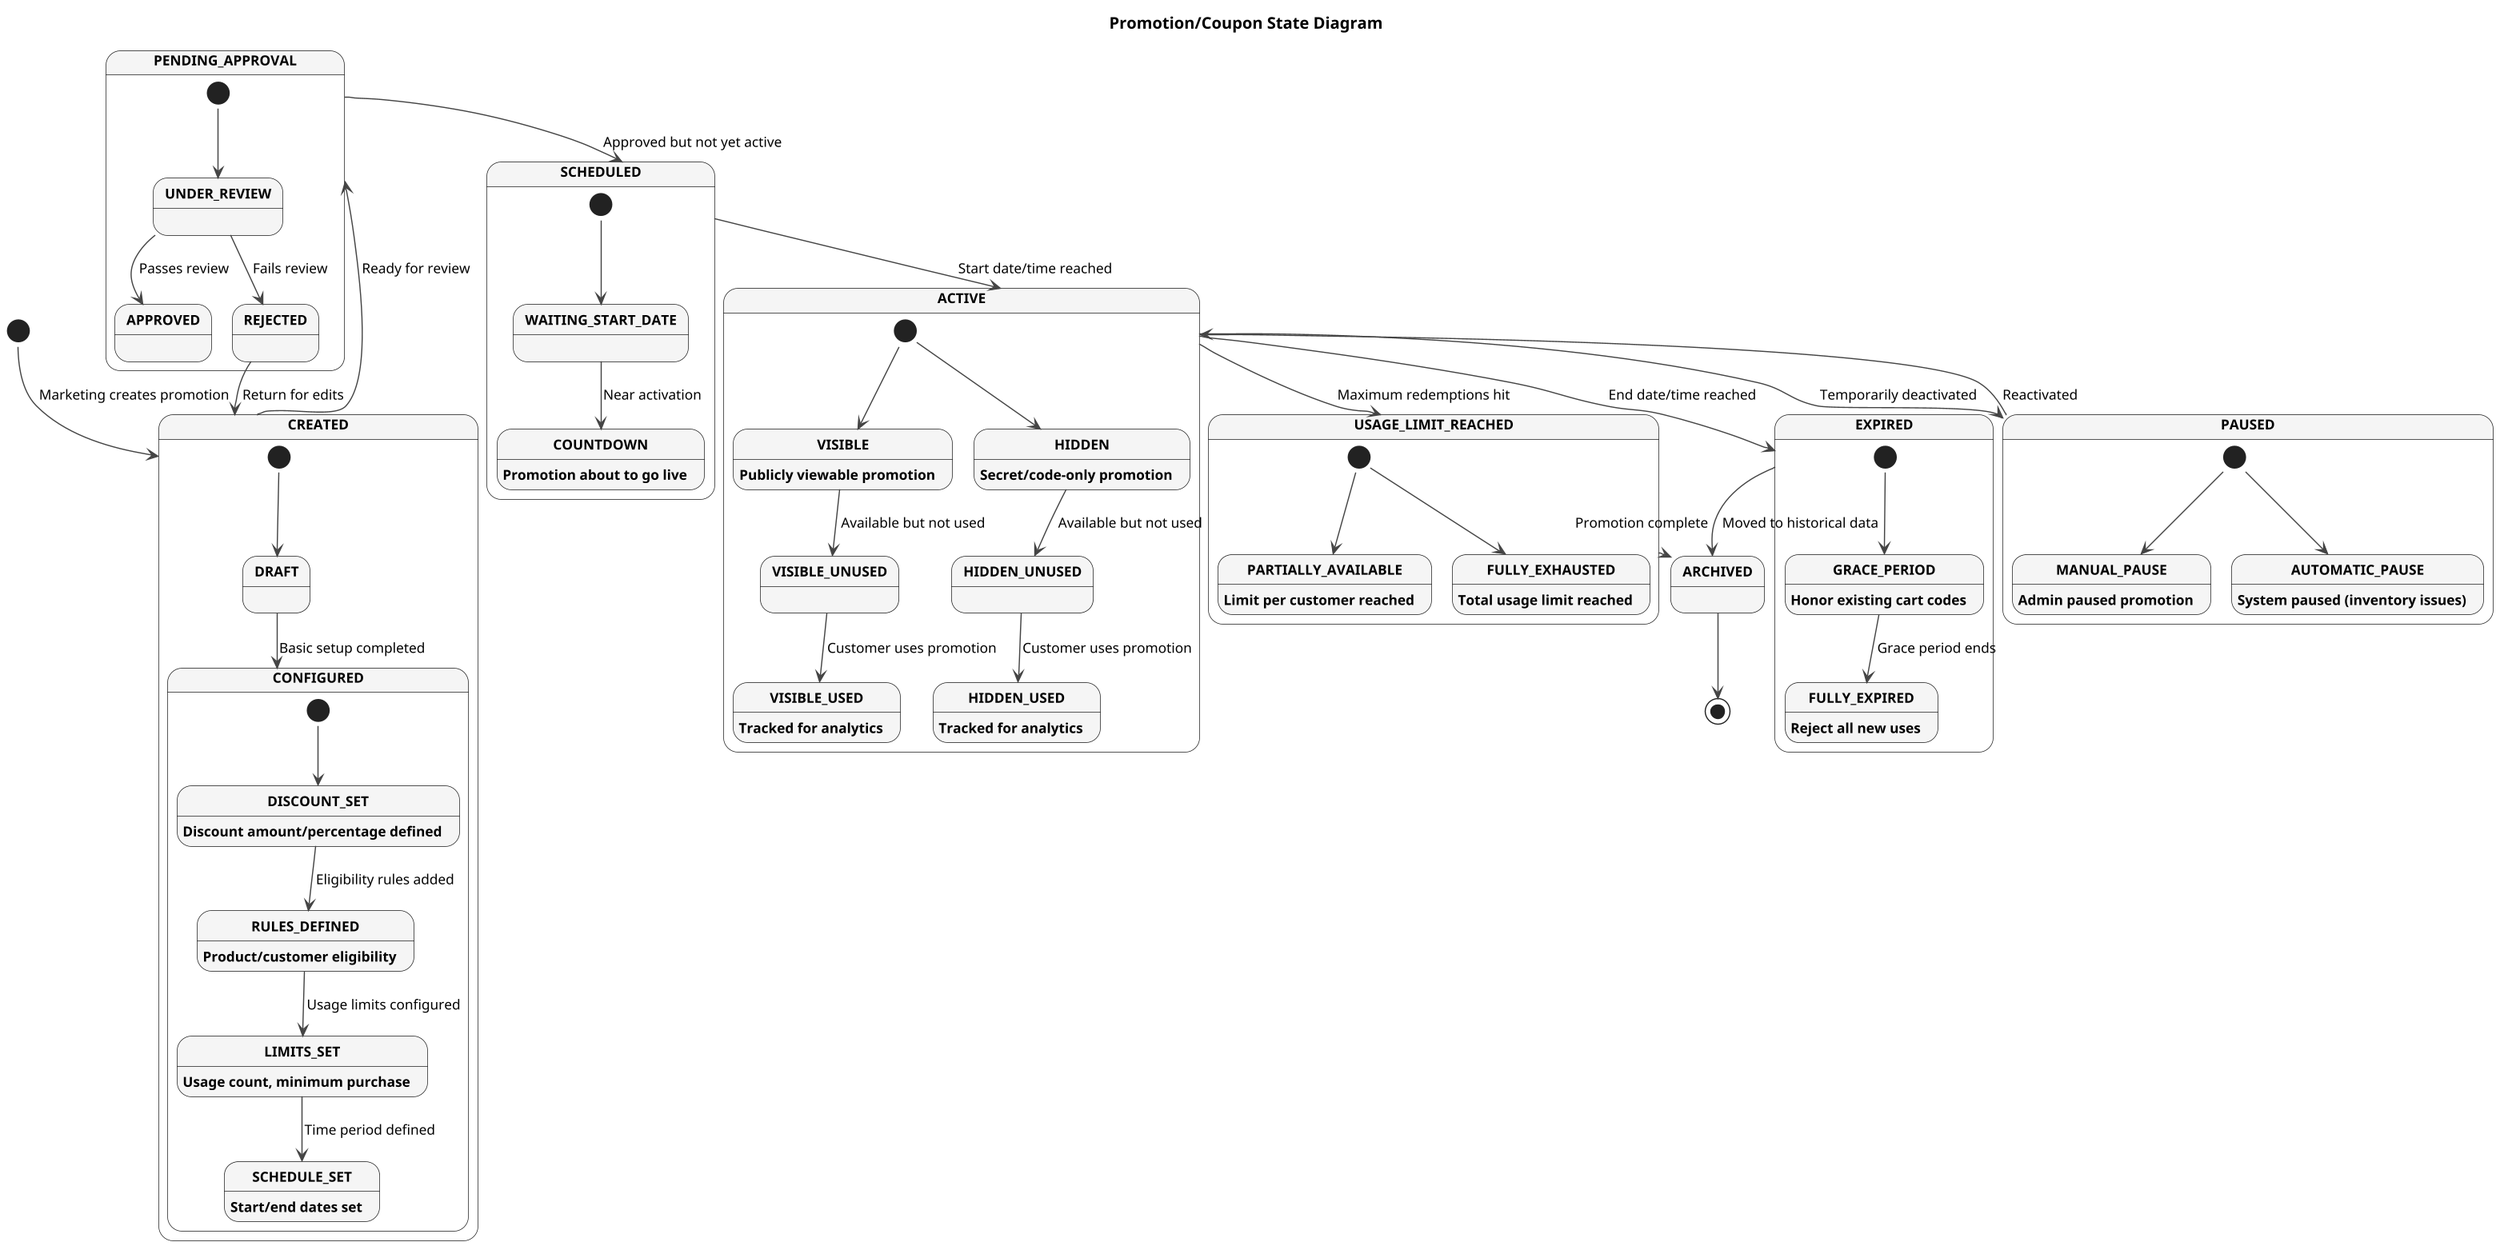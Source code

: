 @startuml promotion-coupon-state
' Fix for clipping issues with comprehensive diagrams
!pragma layout smetana
' Using lower DPI will help prevent clipping
skinparam dpi 150
' Set page dimensions explicitly
skinparam pageMargin 10
skinparam pageExternalColor white
' Use a scale factor that prevents clipping but keeps detail
scale max 2000 width

' Basic styling
skinparam StateFontSize 14
skinparam StateFontStyle bold
skinparam StateBackgroundColor WhiteSmoke
skinparam StateAttributeFontSize 12
skinparam ArrowFontSize 12
skinparam ArrowColor #444444
skinparam shadowing false

title Promotion/Coupon State Diagram

[*] --> CREATED : Marketing creates promotion

state CREATED {
    [*] --> DRAFT
    DRAFT --> CONFIGURED : Basic setup completed
    
    state CONFIGURED {
        [*] --> DISCOUNT_SET 
        DISCOUNT_SET --> RULES_DEFINED : Eligibility rules added
        RULES_DEFINED --> LIMITS_SET : Usage limits configured
        LIMITS_SET --> SCHEDULE_SET : Time period defined
        
        DISCOUNT_SET : Discount amount/percentage defined
        RULES_DEFINED : Product/customer eligibility
        LIMITS_SET : Usage count, minimum purchase
        SCHEDULE_SET : Start/end dates set
    }
}

CREATED --> PENDING_APPROVAL : Ready for review

state PENDING_APPROVAL {
    [*] --> UNDER_REVIEW
    UNDER_REVIEW --> APPROVED : Passes review
    UNDER_REVIEW --> REJECTED : Fails review
    REJECTED --> CREATED : Return for edits
}

PENDING_APPROVAL --> SCHEDULED : Approved but not yet active

state SCHEDULED {
    [*] --> WAITING_START_DATE
    WAITING_START_DATE --> COUNTDOWN : Near activation
    COUNTDOWN : Promotion about to go live
}

SCHEDULED --> ACTIVE : Start date/time reached

state ACTIVE {
    [*] --> VISIBLE
    [*] --> HIDDEN
    
    VISIBLE : Publicly viewable promotion
    HIDDEN : Secret/code-only promotion
    
    VISIBLE --> VISIBLE_UNUSED : Available but not used
    HIDDEN --> HIDDEN_UNUSED : Available but not used
    
    VISIBLE_UNUSED --> VISIBLE_USED : Customer uses promotion
    HIDDEN_UNUSED --> HIDDEN_USED : Customer uses promotion
    
    VISIBLE_USED : Tracked for analytics
    HIDDEN_USED : Tracked for analytics
}

ACTIVE --> USAGE_LIMIT_REACHED : Maximum redemptions hit

state USAGE_LIMIT_REACHED {
    [*] --> PARTIALLY_AVAILABLE
    [*] --> FULLY_EXHAUSTED
    
    PARTIALLY_AVAILABLE : Limit per customer reached
    FULLY_EXHAUSTED : Total usage limit reached
}

ACTIVE --> PAUSED : Temporarily deactivated

state PAUSED {
    [*] --> MANUAL_PAUSE
    [*] --> AUTOMATIC_PAUSE
    
    MANUAL_PAUSE : Admin paused promotion
    AUTOMATIC_PAUSE : System paused (inventory issues)
}

PAUSED --> ACTIVE : Reactivated
ACTIVE --> EXPIRED : End date/time reached

state EXPIRED {
    [*] --> GRACE_PERIOD
    GRACE_PERIOD --> FULLY_EXPIRED : Grace period ends
    
    GRACE_PERIOD : Honor existing cart codes
    FULLY_EXPIRED : Reject all new uses
}

EXPIRED --> ARCHIVED : Moved to historical data
ARCHIVED --> [*]
USAGE_LIMIT_REACHED --> ARCHIVED : Promotion complete

@enduml

